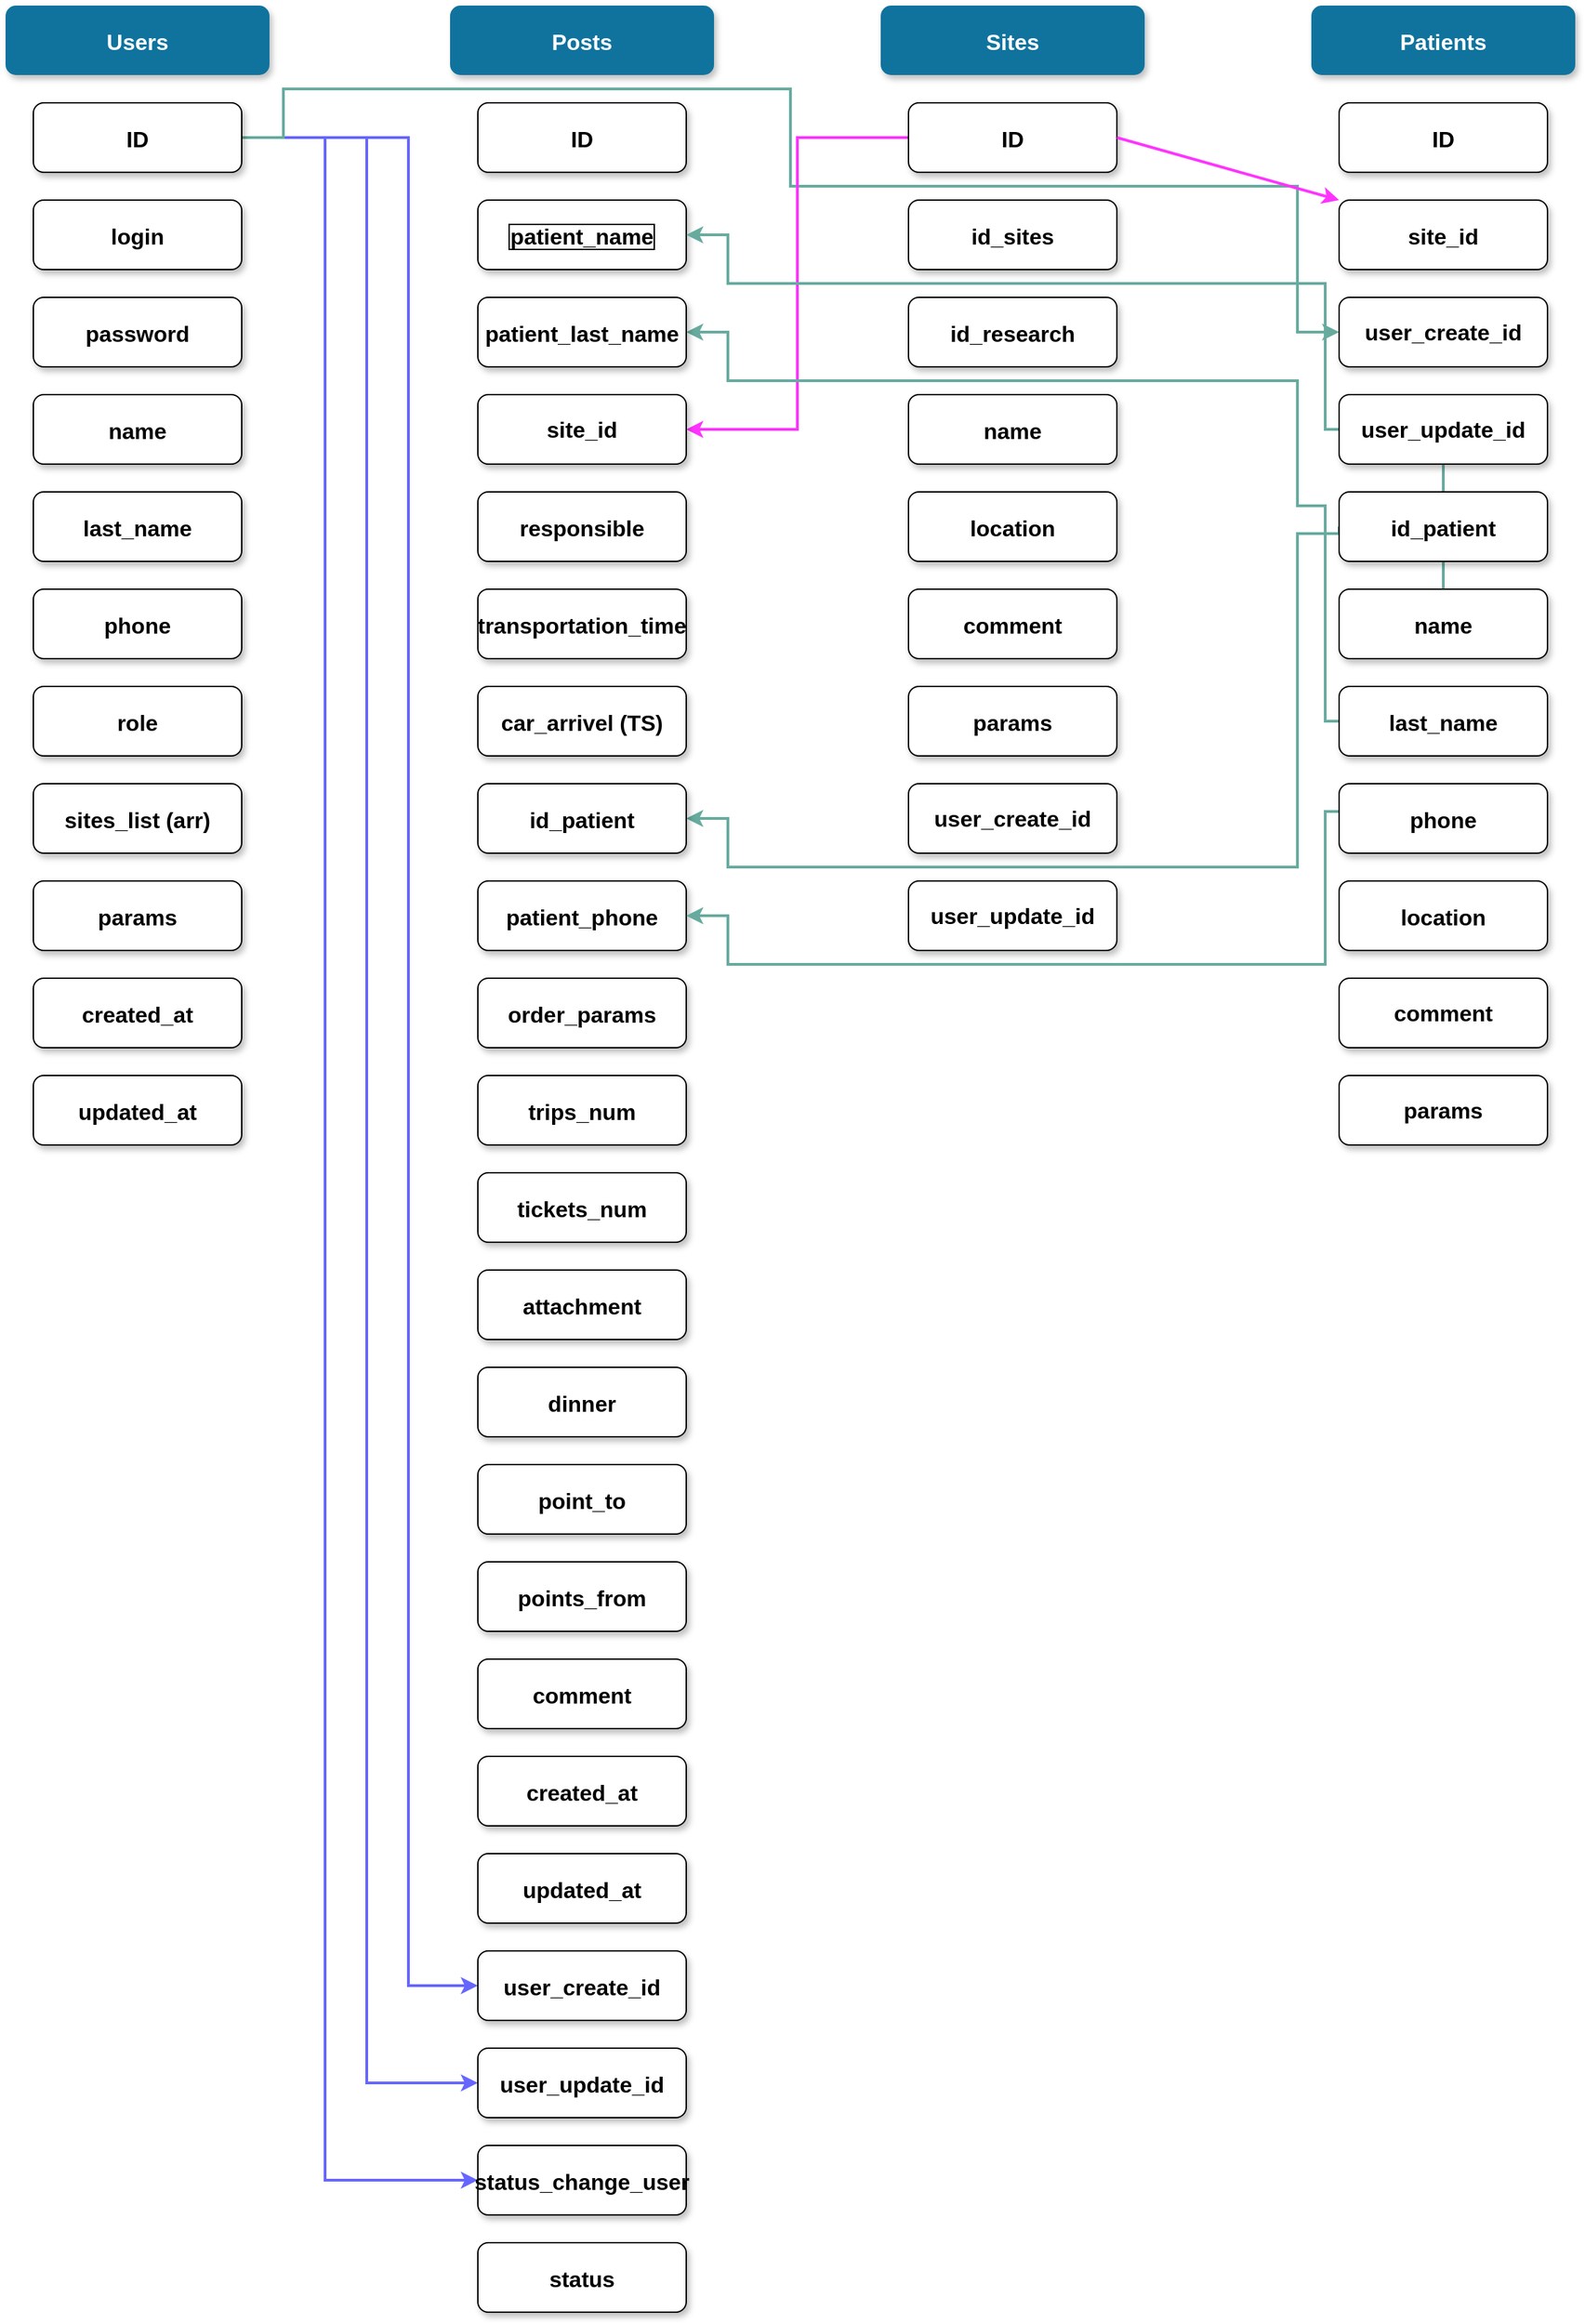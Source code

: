 <mxfile version="14.8.2" type="github">
  <diagram name="Page-1" id="97916047-d0de-89f5-080d-49f4d83e522f">
    <mxGraphModel dx="1733" dy="1091" grid="1" gridSize="10" guides="1" tooltips="1" connect="1" arrows="1" fold="1" page="1" pageScale="1.5" pageWidth="1169" pageHeight="827" background="none" math="0" shadow="0">
      <root>
        <mxCell id="0" />
        <mxCell id="1" parent="0" />
        <mxCell id="7" value="Users" style="rounded=1;fillColor=#10739E;strokeColor=none;shadow=1;gradientColor=none;fontStyle=1;fontColor=#FFFFFF;fontSize=16;spacing=2;" parent="1" vertex="1">
          <mxGeometry x="200" y="140" width="190" height="50" as="geometry" />
        </mxCell>
        <mxCell id="rJ3aGdKmb5TKuyw39_h3-55" value="Posts" style="rounded=1;fillColor=#10739E;strokeColor=none;shadow=1;gradientColor=none;fontStyle=1;fontColor=#FFFFFF;fontSize=16;spacing=2;" parent="1" vertex="1">
          <mxGeometry x="520" y="140" width="190" height="50" as="geometry" />
        </mxCell>
        <mxCell id="rJ3aGdKmb5TKuyw39_h3-56" value="Sites" style="rounded=1;fillColor=#10739E;strokeColor=none;shadow=1;gradientColor=none;fontStyle=1;fontColor=#FFFFFF;fontSize=16;spacing=2;" parent="1" vertex="1">
          <mxGeometry x="830" y="140" width="190" height="50" as="geometry" />
        </mxCell>
        <mxCell id="rJ3aGdKmb5TKuyw39_h3-173" style="edgeStyle=orthogonalEdgeStyle;rounded=0;orthogonalLoop=1;jettySize=auto;html=1;entryX=0;entryY=0.5;entryDx=0;entryDy=0;fontSize=16;fontColor=#3333FF;targetPerimeterSpacing=0;strokeWidth=2;strokeColor=#6666FF;" parent="1" source="rJ3aGdKmb5TKuyw39_h3-57" target="rJ3aGdKmb5TKuyw39_h3-172" edge="1">
          <mxGeometry relative="1" as="geometry">
            <Array as="points">
              <mxPoint x="460" y="235" />
              <mxPoint x="460" y="1635" />
            </Array>
          </mxGeometry>
        </mxCell>
        <mxCell id="rJ3aGdKmb5TKuyw39_h3-175" style="edgeStyle=orthogonalEdgeStyle;rounded=0;orthogonalLoop=1;jettySize=auto;html=1;entryX=0;entryY=0.5;entryDx=0;entryDy=0;fontSize=16;fontColor=#3333FF;targetPerimeterSpacing=0;strokeWidth=2;strokeColor=#6666FF;" parent="1" source="rJ3aGdKmb5TKuyw39_h3-57" target="rJ3aGdKmb5TKuyw39_h3-174" edge="1">
          <mxGeometry relative="1" as="geometry">
            <Array as="points">
              <mxPoint x="430" y="235" />
              <mxPoint x="430" y="1705" />
            </Array>
          </mxGeometry>
        </mxCell>
        <mxCell id="rJ3aGdKmb5TKuyw39_h3-179" style="edgeStyle=orthogonalEdgeStyle;rounded=0;orthogonalLoop=1;jettySize=auto;html=1;entryX=0;entryY=0.5;entryDx=0;entryDy=0;fontSize=16;fontColor=#3333FF;targetPerimeterSpacing=0;strokeColor=#6666FF;strokeWidth=2;" parent="1" source="rJ3aGdKmb5TKuyw39_h3-57" target="rJ3aGdKmb5TKuyw39_h3-171" edge="1">
          <mxGeometry relative="1" as="geometry">
            <Array as="points">
              <mxPoint x="490" y="235" />
              <mxPoint x="490" y="1565" />
            </Array>
          </mxGeometry>
        </mxCell>
        <mxCell id="rWSi3-J1DLjIoyEVDis9-10" style="edgeStyle=orthogonalEdgeStyle;rounded=0;orthogonalLoop=1;jettySize=auto;html=1;entryX=0;entryY=0.5;entryDx=0;entryDy=0;fillColor=#d5e8d4;strokeWidth=2;strokeColor=#67AB9F;" edge="1" parent="1" source="rJ3aGdKmb5TKuyw39_h3-57" target="rWSi3-J1DLjIoyEVDis9-9">
          <mxGeometry relative="1" as="geometry">
            <Array as="points">
              <mxPoint x="400" y="235" />
              <mxPoint x="400" y="200" />
              <mxPoint x="765" y="200" />
              <mxPoint x="765" y="270" />
              <mxPoint x="1130" y="270" />
              <mxPoint x="1130" y="375" />
            </Array>
          </mxGeometry>
        </mxCell>
        <mxCell id="rJ3aGdKmb5TKuyw39_h3-57" value="ID" style="rounded=1;shadow=1;gradientColor=none;fontStyle=1;fontSize=16;spacing=2;labelBackgroundColor=none;" parent="1" vertex="1">
          <mxGeometry x="220" y="210" width="150" height="50" as="geometry" />
        </mxCell>
        <mxCell id="rJ3aGdKmb5TKuyw39_h3-58" value="login" style="rounded=1;shadow=1;gradientColor=none;fontStyle=1;fontSize=16;spacing=2;labelBackgroundColor=none;" parent="1" vertex="1">
          <mxGeometry x="220" y="280" width="150" height="50" as="geometry" />
        </mxCell>
        <mxCell id="rJ3aGdKmb5TKuyw39_h3-59" value="password" style="rounded=1;shadow=1;gradientColor=none;fontStyle=1;fontSize=16;spacing=2;labelBackgroundColor=none;" parent="1" vertex="1">
          <mxGeometry x="220" y="350" width="150" height="50" as="geometry" />
        </mxCell>
        <mxCell id="rJ3aGdKmb5TKuyw39_h3-60" value="name" style="rounded=1;shadow=1;gradientColor=none;fontStyle=1;fontSize=16;spacing=2;labelBackgroundColor=none;" parent="1" vertex="1">
          <mxGeometry x="220" y="420" width="150" height="50" as="geometry" />
        </mxCell>
        <mxCell id="rJ3aGdKmb5TKuyw39_h3-61" value="last_name" style="rounded=1;shadow=1;gradientColor=none;fontStyle=1;fontSize=16;spacing=2;labelBackgroundColor=none;" parent="1" vertex="1">
          <mxGeometry x="220" y="490" width="150" height="50" as="geometry" />
        </mxCell>
        <mxCell id="rJ3aGdKmb5TKuyw39_h3-62" value="phone" style="rounded=1;shadow=1;gradientColor=none;fontStyle=1;fontSize=16;spacing=2;labelBackgroundColor=none;" parent="1" vertex="1">
          <mxGeometry x="220" y="560" width="150" height="50" as="geometry" />
        </mxCell>
        <mxCell id="rJ3aGdKmb5TKuyw39_h3-63" value="role" style="rounded=1;shadow=1;gradientColor=none;fontStyle=1;fontSize=16;spacing=2;labelBackgroundColor=none;" parent="1" vertex="1">
          <mxGeometry x="220" y="630" width="150" height="50" as="geometry" />
        </mxCell>
        <mxCell id="rJ3aGdKmb5TKuyw39_h3-64" value="sites_list (arr)" style="rounded=1;shadow=1;gradientColor=none;fontStyle=1;fontSize=16;spacing=2;labelBackgroundColor=none;" parent="1" vertex="1">
          <mxGeometry x="220" y="700" width="150" height="50" as="geometry" />
        </mxCell>
        <mxCell id="rJ3aGdKmb5TKuyw39_h3-65" value="params" style="rounded=1;shadow=1;gradientColor=none;fontStyle=1;fontSize=16;spacing=2;labelBackgroundColor=none;" parent="1" vertex="1">
          <mxGeometry x="220" y="770" width="150" height="50" as="geometry" />
        </mxCell>
        <mxCell id="rJ3aGdKmb5TKuyw39_h3-67" value="ID" style="rounded=1;shadow=1;gradientColor=none;fontStyle=1;fontSize=16;spacing=2;labelBackgroundColor=none;" parent="1" vertex="1">
          <mxGeometry x="540" y="210" width="150" height="50" as="geometry" />
        </mxCell>
        <mxCell id="rJ3aGdKmb5TKuyw39_h3-68" value="status" style="rounded=1;shadow=1;gradientColor=none;fontStyle=1;fontSize=16;spacing=2;labelBackgroundColor=none;" parent="1" vertex="1">
          <mxGeometry x="540" y="1750" width="150" height="50" as="geometry" />
        </mxCell>
        <mxCell id="rJ3aGdKmb5TKuyw39_h3-69" value="created_at" style="rounded=1;shadow=1;gradientColor=none;fontStyle=1;fontSize=16;spacing=2;labelBackgroundColor=none;" parent="1" vertex="1">
          <mxGeometry x="540" y="1400" width="150" height="50" as="geometry" />
        </mxCell>
        <mxCell id="rJ3aGdKmb5TKuyw39_h3-70" value="updated_at" style="rounded=1;shadow=1;gradientColor=none;fontStyle=1;fontSize=16;spacing=2;labelBackgroundColor=none;" parent="1" vertex="1">
          <mxGeometry x="540" y="1470" width="150" height="50" as="geometry" />
        </mxCell>
        <mxCell id="rJ3aGdKmb5TKuyw39_h3-71" value="patient_name" style="rounded=1;shadow=1;gradientColor=none;fontStyle=1;fontSize=16;spacing=2;labelBackgroundColor=none;labelBorderColor=#000000;" parent="1" vertex="1">
          <mxGeometry x="540" y="280" width="150" height="50" as="geometry" />
        </mxCell>
        <mxCell id="rJ3aGdKmb5TKuyw39_h3-72" value="patient_phone" style="rounded=1;shadow=1;gradientColor=none;fontStyle=1;fontSize=16;spacing=2;labelBackgroundColor=none;" parent="1" vertex="1">
          <mxGeometry x="540" y="770" width="150" height="50" as="geometry" />
        </mxCell>
        <mxCell id="rJ3aGdKmb5TKuyw39_h3-128" style="edgeStyle=orthogonalEdgeStyle;rounded=0;orthogonalLoop=1;jettySize=auto;html=1;entryX=1;entryY=0.5;entryDx=0;entryDy=0;fontSize=16;fontColor=#3333FF;strokeWidth=2;strokeColor=#FF33FF;" parent="1" source="rJ3aGdKmb5TKuyw39_h3-90" target="rJ3aGdKmb5TKuyw39_h3-125" edge="1">
          <mxGeometry relative="1" as="geometry">
            <Array as="points">
              <mxPoint x="770" y="235" />
              <mxPoint x="770" y="445" />
            </Array>
          </mxGeometry>
        </mxCell>
        <mxCell id="rJ3aGdKmb5TKuyw39_h3-90" value="ID" style="rounded=1;shadow=1;gradientColor=none;fontStyle=1;fontSize=16;spacing=2;labelBackgroundColor=none;" parent="1" vertex="1">
          <mxGeometry x="850" y="210" width="150" height="50" as="geometry" />
        </mxCell>
        <mxCell id="rJ3aGdKmb5TKuyw39_h3-91" value="id_sites" style="rounded=1;shadow=1;gradientColor=none;fontStyle=1;fontSize=16;spacing=2;labelBackgroundColor=none;" parent="1" vertex="1">
          <mxGeometry x="850" y="280" width="150" height="50" as="geometry" />
        </mxCell>
        <mxCell id="rJ3aGdKmb5TKuyw39_h3-92" value="id_research" style="rounded=1;shadow=1;gradientColor=none;fontStyle=1;fontSize=16;spacing=2;labelBackgroundColor=none;" parent="1" vertex="1">
          <mxGeometry x="850" y="350" width="150" height="50" as="geometry" />
        </mxCell>
        <mxCell id="rJ3aGdKmb5TKuyw39_h3-93" value="name" style="rounded=1;shadow=1;gradientColor=none;fontStyle=1;fontSize=16;spacing=2;labelBackgroundColor=none;" parent="1" vertex="1">
          <mxGeometry x="850" y="420" width="150" height="50" as="geometry" />
        </mxCell>
        <mxCell id="rJ3aGdKmb5TKuyw39_h3-94" value="location" style="rounded=1;shadow=1;gradientColor=none;fontStyle=1;fontSize=16;spacing=2;labelBackgroundColor=none;" parent="1" vertex="1">
          <mxGeometry x="850" y="490" width="150" height="50" as="geometry" />
        </mxCell>
        <mxCell id="rJ3aGdKmb5TKuyw39_h3-95" value="comment" style="rounded=1;shadow=1;gradientColor=none;fontStyle=1;fontSize=16;spacing=2;labelBackgroundColor=none;" parent="1" vertex="1">
          <mxGeometry x="850" y="560" width="150" height="50" as="geometry" />
        </mxCell>
        <mxCell id="rJ3aGdKmb5TKuyw39_h3-102" value="Patients" style="rounded=1;fillColor=#10739E;strokeColor=none;shadow=1;gradientColor=none;fontStyle=1;fontColor=#FFFFFF;fontSize=16;spacing=2;" parent="1" vertex="1">
          <mxGeometry x="1140" y="140" width="190" height="50" as="geometry" />
        </mxCell>
        <mxCell id="rJ3aGdKmb5TKuyw39_h3-103" value="ID" style="rounded=1;shadow=1;gradientColor=none;fontStyle=1;fontSize=16;spacing=2;labelBackgroundColor=none;" parent="1" vertex="1">
          <mxGeometry x="1160" y="210" width="150" height="50" as="geometry" />
        </mxCell>
        <mxCell id="rJ3aGdKmb5TKuyw39_h3-104" value="site_id" style="rounded=1;shadow=1;gradientColor=none;fontStyle=1;fontSize=16;spacing=2;labelBackgroundColor=none;" parent="1" vertex="1">
          <mxGeometry x="1160" y="280" width="150" height="50" as="geometry" />
        </mxCell>
        <mxCell id="rJ3aGdKmb5TKuyw39_h3-177" style="edgeStyle=orthogonalEdgeStyle;rounded=0;orthogonalLoop=1;jettySize=auto;html=1;entryX=1;entryY=0.5;entryDx=0;entryDy=0;fontSize=16;fontColor=#3333FF;targetPerimeterSpacing=0;strokeColor=#67AB9F;strokeWidth=2;" parent="1" source="rJ3aGdKmb5TKuyw39_h3-105" target="rJ3aGdKmb5TKuyw39_h3-71" edge="1">
          <mxGeometry relative="1" as="geometry">
            <Array as="points">
              <mxPoint x="1150" y="445" />
              <mxPoint x="1150" y="340" />
              <mxPoint x="720" y="340" />
              <mxPoint x="720" y="305" />
            </Array>
          </mxGeometry>
        </mxCell>
        <mxCell id="rJ3aGdKmb5TKuyw39_h3-105" value="name" style="rounded=1;shadow=1;gradientColor=none;fontStyle=1;fontSize=16;spacing=2;labelBackgroundColor=none;" parent="1" vertex="1">
          <mxGeometry x="1160" y="560" width="150" height="50" as="geometry" />
        </mxCell>
        <mxCell id="rJ3aGdKmb5TKuyw39_h3-178" style="edgeStyle=orthogonalEdgeStyle;rounded=0;orthogonalLoop=1;jettySize=auto;html=1;entryX=1;entryY=0.5;entryDx=0;entryDy=0;fontSize=16;fontColor=#3333FF;targetPerimeterSpacing=0;strokeColor=#67AB9F;strokeWidth=2;" parent="1" source="rJ3aGdKmb5TKuyw39_h3-106" target="rJ3aGdKmb5TKuyw39_h3-122" edge="1">
          <mxGeometry relative="1" as="geometry">
            <Array as="points">
              <mxPoint x="1150" y="655" />
              <mxPoint x="1150" y="500" />
              <mxPoint x="1130" y="500" />
              <mxPoint x="1130" y="410" />
              <mxPoint x="720" y="410" />
              <mxPoint x="720" y="375" />
            </Array>
          </mxGeometry>
        </mxCell>
        <mxCell id="rJ3aGdKmb5TKuyw39_h3-106" value="last_name" style="rounded=1;shadow=1;gradientColor=none;fontStyle=1;fontSize=16;spacing=2;labelBackgroundColor=none;" parent="1" vertex="1">
          <mxGeometry x="1160" y="630" width="150" height="50" as="geometry" />
        </mxCell>
        <mxCell id="rJ3aGdKmb5TKuyw39_h3-176" style="edgeStyle=orthogonalEdgeStyle;rounded=0;orthogonalLoop=1;jettySize=auto;html=1;entryX=1;entryY=0.5;entryDx=0;entryDy=0;fontSize=16;fontColor=#3333FF;targetPerimeterSpacing=0;strokeColor=#67AB9F;strokeWidth=2;" parent="1" source="rJ3aGdKmb5TKuyw39_h3-107" target="rJ3aGdKmb5TKuyw39_h3-72" edge="1">
          <mxGeometry relative="1" as="geometry">
            <Array as="points">
              <mxPoint x="1150" y="720" />
              <mxPoint x="1150" y="830" />
              <mxPoint x="720" y="830" />
              <mxPoint x="720" y="795" />
            </Array>
          </mxGeometry>
        </mxCell>
        <mxCell id="rJ3aGdKmb5TKuyw39_h3-107" value="phone" style="rounded=1;shadow=1;gradientColor=none;fontStyle=1;fontSize=16;spacing=2;labelBackgroundColor=none;" parent="1" vertex="1">
          <mxGeometry x="1160" y="700" width="150" height="50" as="geometry" />
        </mxCell>
        <mxCell id="rJ3aGdKmb5TKuyw39_h3-137" style="edgeStyle=orthogonalEdgeStyle;rounded=0;orthogonalLoop=1;jettySize=auto;html=1;entryX=1;entryY=0.5;entryDx=0;entryDy=0;fontSize=16;fontColor=#3333FF;strokeWidth=2;strokeColor=#67AB9F;targetPerimeterSpacing=0;exitX=0;exitY=0.5;exitDx=0;exitDy=0;" parent="1" source="rJ3aGdKmb5TKuyw39_h3-108" target="rJ3aGdKmb5TKuyw39_h3-136" edge="1">
          <mxGeometry relative="1" as="geometry">
            <Array as="points">
              <mxPoint x="1160" y="520" />
              <mxPoint x="1130" y="520" />
              <mxPoint x="1130" y="760" />
              <mxPoint x="720" y="760" />
              <mxPoint x="720" y="725" />
            </Array>
          </mxGeometry>
        </mxCell>
        <mxCell id="rJ3aGdKmb5TKuyw39_h3-108" value="id_patient" style="rounded=1;shadow=1;gradientColor=none;fontStyle=1;fontSize=16;spacing=2;labelBackgroundColor=none;" parent="1" vertex="1">
          <mxGeometry x="1160" y="490" width="150" height="50" as="geometry" />
        </mxCell>
        <mxCell id="rJ3aGdKmb5TKuyw39_h3-115" value="" style="endArrow=classic;html=1;fontSize=16;exitX=1;exitY=0.5;exitDx=0;exitDy=0;entryX=0;entryY=0;entryDx=0;entryDy=0;fontColor=#3333FF;strokeWidth=2;strokeColor=#FF33FF;" parent="1" source="rJ3aGdKmb5TKuyw39_h3-90" target="rJ3aGdKmb5TKuyw39_h3-104" edge="1">
          <mxGeometry width="50" height="50" relative="1" as="geometry">
            <mxPoint x="1020" y="260" as="sourcePoint" />
            <mxPoint x="1070" y="210" as="targetPoint" />
          </mxGeometry>
        </mxCell>
        <mxCell id="rJ3aGdKmb5TKuyw39_h3-119" value="comment" style="rounded=1;shadow=1;gradientColor=none;fontStyle=1;fontSize=16;spacing=2;labelBackgroundColor=none;whiteSpace=wrap;" parent="1" vertex="1">
          <mxGeometry x="1160" y="840" width="150" height="50" as="geometry" />
        </mxCell>
        <mxCell id="rJ3aGdKmb5TKuyw39_h3-120" value="created_at" style="rounded=1;shadow=1;gradientColor=none;fontStyle=1;fontSize=16;spacing=2;labelBackgroundColor=none;" parent="1" vertex="1">
          <mxGeometry x="220" y="840" width="150" height="50" as="geometry" />
        </mxCell>
        <mxCell id="rJ3aGdKmb5TKuyw39_h3-121" value="updated_at" style="rounded=1;shadow=1;gradientColor=none;fontStyle=1;fontSize=16;spacing=2;labelBackgroundColor=none;" parent="1" vertex="1">
          <mxGeometry x="220" y="910" width="150" height="50" as="geometry" />
        </mxCell>
        <mxCell id="rJ3aGdKmb5TKuyw39_h3-122" value="patient_last_name" style="rounded=1;shadow=1;gradientColor=none;fontStyle=1;fontSize=16;spacing=2;labelBackgroundColor=none;" parent="1" vertex="1">
          <mxGeometry x="540" y="350" width="150" height="50" as="geometry" />
        </mxCell>
        <mxCell id="rJ3aGdKmb5TKuyw39_h3-125" value="site_id" style="rounded=1;shadow=1;gradientColor=none;fontStyle=1;fontSize=16;spacing=2;labelBackgroundColor=none;whiteSpace=wrap;" parent="1" vertex="1">
          <mxGeometry x="540" y="420" width="150" height="50" as="geometry" />
        </mxCell>
        <mxCell id="rJ3aGdKmb5TKuyw39_h3-126" value="responsible" style="rounded=1;shadow=1;gradientColor=none;fontStyle=1;fontSize=16;spacing=2;labelBackgroundColor=none;" parent="1" vertex="1">
          <mxGeometry x="540" y="490" width="150" height="50" as="geometry" />
        </mxCell>
        <mxCell id="rJ3aGdKmb5TKuyw39_h3-136" value="id_patient" style="rounded=1;shadow=1;gradientColor=none;fontStyle=1;fontSize=16;spacing=2;labelBackgroundColor=none;" parent="1" vertex="1">
          <mxGeometry x="540" y="700" width="150" height="50" as="geometry" />
        </mxCell>
        <mxCell id="rJ3aGdKmb5TKuyw39_h3-154" value="order_params" style="rounded=1;shadow=1;gradientColor=none;fontStyle=1;fontSize=16;spacing=2;labelBackgroundColor=none;" parent="1" vertex="1">
          <mxGeometry x="540" y="840" width="150" height="50" as="geometry" />
        </mxCell>
        <mxCell id="rJ3aGdKmb5TKuyw39_h3-155" value="tickets_num" style="rounded=1;shadow=1;gradientColor=none;fontStyle=1;fontSize=16;spacing=2;labelBackgroundColor=none;labelBorderColor=none;" parent="1" vertex="1">
          <mxGeometry x="540" y="980" width="150" height="50" as="geometry" />
        </mxCell>
        <mxCell id="rJ3aGdKmb5TKuyw39_h3-156" value="dinner" style="rounded=1;shadow=1;gradientColor=none;fontStyle=1;fontSize=16;spacing=2;labelBackgroundColor=none;" parent="1" vertex="1">
          <mxGeometry x="540" y="1120" width="150" height="50" as="geometry" />
        </mxCell>
        <mxCell id="rJ3aGdKmb5TKuyw39_h3-157" value="point_to" style="rounded=1;shadow=1;gradientColor=none;fontStyle=1;fontSize=16;spacing=2;labelBackgroundColor=none;" parent="1" vertex="1">
          <mxGeometry x="540" y="1190" width="150" height="50" as="geometry" />
        </mxCell>
        <mxCell id="rJ3aGdKmb5TKuyw39_h3-158" value="points_from" style="rounded=1;shadow=1;gradientColor=none;fontStyle=1;fontSize=16;spacing=2;labelBackgroundColor=none;" parent="1" vertex="1">
          <mxGeometry x="540" y="1260" width="150" height="50" as="geometry" />
        </mxCell>
        <mxCell id="rJ3aGdKmb5TKuyw39_h3-159" value="comment" style="rounded=1;shadow=1;gradientColor=none;fontStyle=1;fontSize=16;spacing=2;labelBackgroundColor=none;" parent="1" vertex="1">
          <mxGeometry x="540" y="1330" width="150" height="50" as="geometry" />
        </mxCell>
        <mxCell id="rJ3aGdKmb5TKuyw39_h3-160" value="transportation_time" style="rounded=1;shadow=1;gradientColor=none;fontStyle=1;fontSize=16;spacing=2;labelBackgroundColor=none;" parent="1" vertex="1">
          <mxGeometry x="540" y="560" width="150" height="50" as="geometry" />
        </mxCell>
        <mxCell id="rJ3aGdKmb5TKuyw39_h3-163" value="car_arrivel (TS)" style="rounded=1;shadow=1;gradientColor=none;fontStyle=1;fontSize=16;spacing=2;labelBackgroundColor=none;" parent="1" vertex="1">
          <mxGeometry x="540" y="630" width="150" height="50" as="geometry" />
        </mxCell>
        <mxCell id="rJ3aGdKmb5TKuyw39_h3-165" value="trips_num" style="rounded=1;shadow=1;gradientColor=none;fontStyle=1;fontSize=16;spacing=2;labelBackgroundColor=none;" parent="1" vertex="1">
          <mxGeometry x="540" y="910" width="150" height="50" as="geometry" />
        </mxCell>
        <mxCell id="rJ3aGdKmb5TKuyw39_h3-166" value="attachment" style="rounded=1;shadow=1;gradientColor=none;fontStyle=1;fontSize=16;spacing=2;labelBackgroundColor=none;" parent="1" vertex="1">
          <mxGeometry x="540" y="1050" width="150" height="50" as="geometry" />
        </mxCell>
        <mxCell id="rJ3aGdKmb5TKuyw39_h3-171" value="user_create_id" style="rounded=1;shadow=1;gradientColor=none;fontStyle=1;fontSize=16;spacing=2;labelBackgroundColor=none;" parent="1" vertex="1">
          <mxGeometry x="540" y="1540" width="150" height="50" as="geometry" />
        </mxCell>
        <mxCell id="rJ3aGdKmb5TKuyw39_h3-172" value="user_update_id" style="rounded=1;shadow=1;gradientColor=none;fontStyle=1;fontSize=16;spacing=2;labelBackgroundColor=none;" parent="1" vertex="1">
          <mxGeometry x="540" y="1610" width="150" height="50" as="geometry" />
        </mxCell>
        <mxCell id="rJ3aGdKmb5TKuyw39_h3-174" value="status_change_user" style="rounded=1;shadow=1;gradientColor=none;fontStyle=1;fontSize=16;spacing=2;labelBackgroundColor=none;" parent="1" vertex="1">
          <mxGeometry x="540" y="1680" width="150" height="50" as="geometry" />
        </mxCell>
        <mxCell id="rWSi3-J1DLjIoyEVDis9-7" value="params" style="rounded=1;shadow=1;gradientColor=none;fontStyle=1;fontSize=16;spacing=2;labelBackgroundColor=none;" vertex="1" parent="1">
          <mxGeometry x="850" y="630" width="150" height="50" as="geometry" />
        </mxCell>
        <mxCell id="rWSi3-J1DLjIoyEVDis9-8" value="params" style="rounded=1;shadow=1;gradientColor=none;fontStyle=1;fontSize=16;spacing=2;labelBackgroundColor=none;whiteSpace=wrap;" vertex="1" parent="1">
          <mxGeometry x="1160" y="910" width="150" height="50" as="geometry" />
        </mxCell>
        <mxCell id="rWSi3-J1DLjIoyEVDis9-9" value="user_create_id" style="rounded=1;shadow=1;gradientColor=none;fontStyle=1;fontSize=16;spacing=2;labelBackgroundColor=none;whiteSpace=wrap;" vertex="1" parent="1">
          <mxGeometry x="1160" y="350" width="150" height="50" as="geometry" />
        </mxCell>
        <mxCell id="rWSi3-J1DLjIoyEVDis9-11" value="user_update_id" style="rounded=1;shadow=1;gradientColor=none;fontStyle=1;fontSize=16;spacing=2;labelBackgroundColor=none;whiteSpace=wrap;" vertex="1" parent="1">
          <mxGeometry x="1160" y="420" width="150" height="50" as="geometry" />
        </mxCell>
        <mxCell id="rWSi3-J1DLjIoyEVDis9-12" value="user_create_id" style="rounded=1;shadow=1;gradientColor=none;fontStyle=1;fontSize=16;spacing=2;labelBackgroundColor=none;whiteSpace=wrap;" vertex="1" parent="1">
          <mxGeometry x="850" y="700" width="150" height="50" as="geometry" />
        </mxCell>
        <mxCell id="rWSi3-J1DLjIoyEVDis9-13" value="user_update_id" style="rounded=1;shadow=1;gradientColor=none;fontStyle=1;fontSize=16;spacing=2;labelBackgroundColor=none;whiteSpace=wrap;" vertex="1" parent="1">
          <mxGeometry x="850" y="770" width="150" height="50" as="geometry" />
        </mxCell>
        <mxCell id="rWSi3-J1DLjIoyEVDis9-14" value="location" style="rounded=1;shadow=1;gradientColor=none;fontStyle=1;fontSize=16;spacing=2;labelBackgroundColor=none;" vertex="1" parent="1">
          <mxGeometry x="1160" y="770" width="150" height="50" as="geometry" />
        </mxCell>
      </root>
    </mxGraphModel>
  </diagram>
</mxfile>
